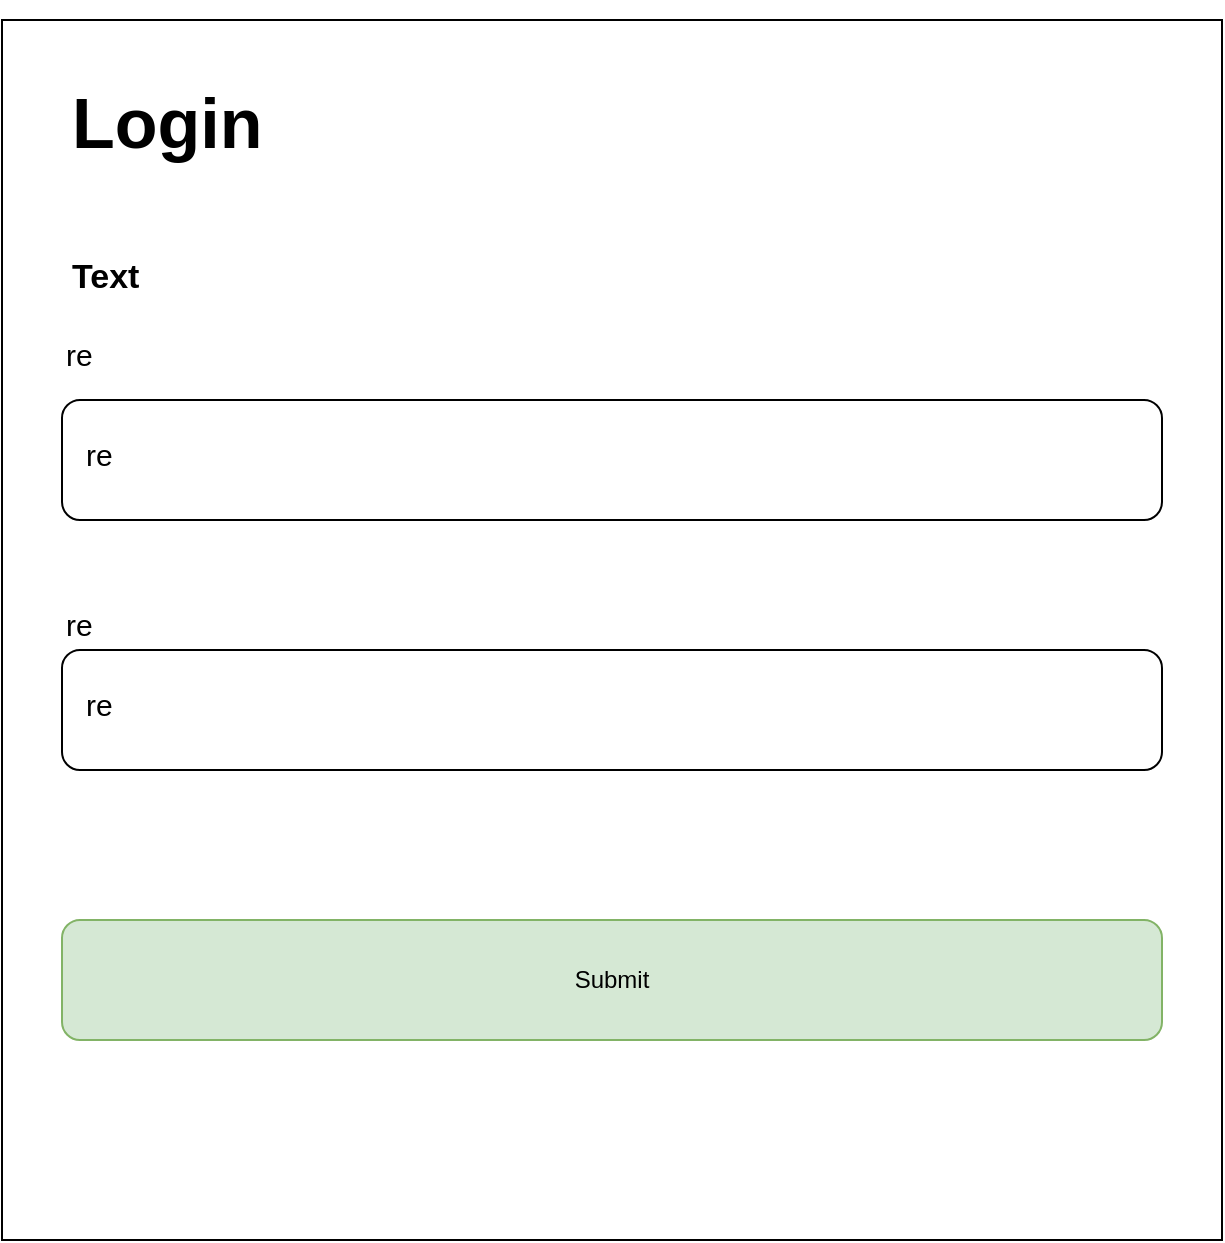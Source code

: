<mxfile version="20.8.16" type="device"><diagram name="Page-1" id="_29S9JfiPIiBtTwBiU2v"><mxGraphModel dx="2074" dy="1205" grid="1" gridSize="10" guides="1" tooltips="1" connect="1" arrows="1" fold="1" page="1" pageScale="1" pageWidth="1654" pageHeight="1169" math="0" shadow="0"><root><mxCell id="0"/><mxCell id="1" parent="0"/><mxCell id="jNjB8IlZ2oDb5SdU0bEi-1" value="" style="whiteSpace=wrap;html=1;aspect=fixed;" parent="1" vertex="1"><mxGeometry x="500" y="220" width="610" height="610" as="geometry"/></mxCell><mxCell id="jNjB8IlZ2oDb5SdU0bEi-2" value="" style="rounded=1;whiteSpace=wrap;html=1;" parent="1" vertex="1"><mxGeometry x="530" y="410" width="550" height="60" as="geometry"/></mxCell><mxCell id="jNjB8IlZ2oDb5SdU0bEi-3" value="" style="rounded=1;whiteSpace=wrap;html=1;" parent="1" vertex="1"><mxGeometry x="530" y="535" width="550" height="60" as="geometry"/></mxCell><mxCell id="jNjB8IlZ2oDb5SdU0bEi-4" value="&lt;h1 style=&quot;&quot;&gt;&lt;font style=&quot;font-size: 35px;&quot;&gt;Login&lt;/font&gt;&lt;/h1&gt;" style="text;html=1;strokeColor=none;fillColor=none;spacing=5;spacingTop=-20;whiteSpace=wrap;overflow=hidden;rounded=0;fontSize=23;" parent="1" vertex="1"><mxGeometry x="530" y="220" width="120" height="90" as="geometry"/></mxCell><mxCell id="jNjB8IlZ2oDb5SdU0bEi-5" value="Submit" style="rounded=1;whiteSpace=wrap;html=1;fillColor=#d5e8d4;strokeColor=#82b366;" parent="1" vertex="1"><mxGeometry x="530" y="670" width="550" height="60" as="geometry"/></mxCell><mxCell id="jNjB8IlZ2oDb5SdU0bEi-6" value="&lt;font style=&quot;font-size: 15px;&quot;&gt;re&lt;/font&gt;" style="text;html=1;strokeColor=none;fillColor=none;align=left;verticalAlign=middle;whiteSpace=wrap;rounded=0;fontSize=35;" parent="1" vertex="1"><mxGeometry x="530" y="360" width="140" height="40" as="geometry"/></mxCell><mxCell id="RC0tHrinQGLaDH6dOPW5-2" value="&lt;font style=&quot;font-size: 15px;&quot;&gt;re&lt;/font&gt;" style="text;html=1;strokeColor=none;fillColor=none;align=left;verticalAlign=middle;whiteSpace=wrap;rounded=0;fontSize=35;" vertex="1" parent="1"><mxGeometry x="530" y="495" width="140" height="40" as="geometry"/></mxCell><mxCell id="RC0tHrinQGLaDH6dOPW5-3" value="&lt;h1 style=&quot;&quot;&gt;&lt;font style=&quot;font-size: 17px;&quot;&gt;Text&lt;/font&gt;&lt;/h1&gt;" style="text;html=1;strokeColor=none;fillColor=none;spacing=5;spacingTop=-20;whiteSpace=wrap;overflow=hidden;rounded=0;fontSize=23;" vertex="1" parent="1"><mxGeometry x="530" y="290" width="120" height="90" as="geometry"/></mxCell><mxCell id="RC0tHrinQGLaDH6dOPW5-4" value="&lt;font style=&quot;font-size: 15px;&quot;&gt;re&lt;/font&gt;" style="text;html=1;strokeColor=none;fillColor=none;align=left;verticalAlign=middle;whiteSpace=wrap;rounded=0;fontSize=35;" vertex="1" parent="1"><mxGeometry x="540" y="410" width="140" height="40" as="geometry"/></mxCell><mxCell id="RC0tHrinQGLaDH6dOPW5-5" value="&lt;font style=&quot;font-size: 15px;&quot;&gt;re&lt;/font&gt;" style="text;html=1;strokeColor=none;fillColor=none;align=left;verticalAlign=middle;whiteSpace=wrap;rounded=0;fontSize=35;" vertex="1" parent="1"><mxGeometry x="540" y="535" width="140" height="40" as="geometry"/></mxCell></root></mxGraphModel></diagram></mxfile>